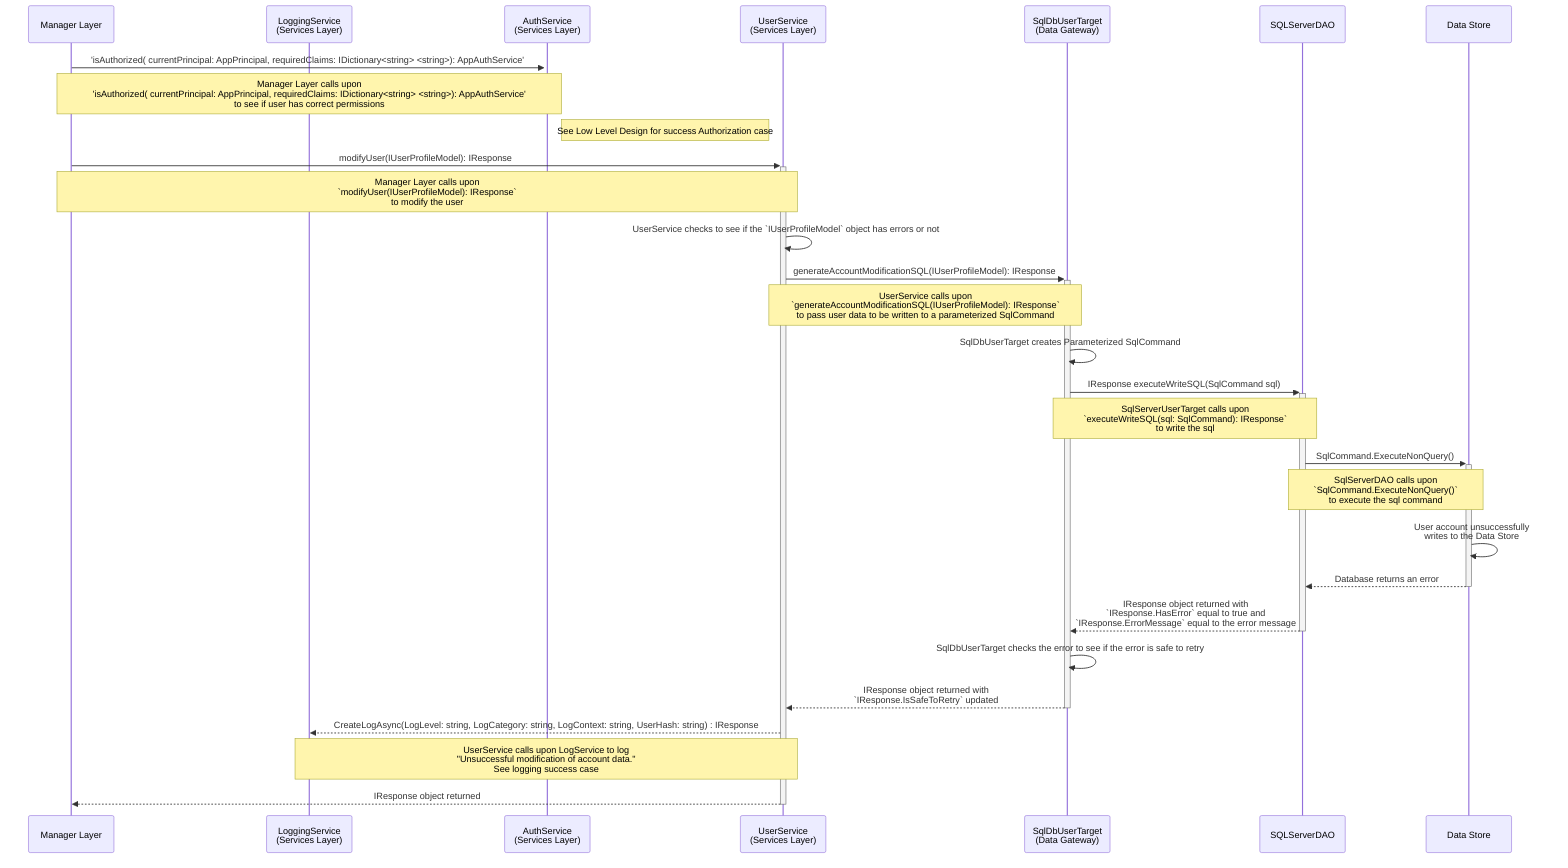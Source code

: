 sequenceDiagram

    # MethodName(varaibleName : dataType) : ReturnType

    participant ml as Manager Layer
    participant ls as LoggingService<br>(Services Layer)
    participant as as AuthService<br>(Services Layer)
    participant uc as UserService<br>(Services Layer)
    participant dg as SqlDbUserTarget<br>(Data Gateway)
    participant da as SQLServerDAO
    participant ds as Data Store

    ml->>+as: 'isAuthorized( currentPrincipal: AppPrincipal, requiredClaims: IDictionary<string> <string>): AppAuthService'
        Note over ml,as: Manager Layer calls upon<br>'isAuthorized( currentPrincipal: AppPrincipal, requiredClaims: IDictionary<string> <string>): AppAuthService'<br>to see if user has correct permissions
        Note right of as: See Low Level Design for success Authorization case

    ml->>+uc: modifyUser(IUserProfileModel): IResponse 
        Note over ml,uc: Manager Layer calls upon<br>`modifyUser(IUserProfileModel): IResponse`<br>to modify the user

    # UserService should check/ validate data passed through
    uc->>uc: UserService checks to see if the `IUserProfileModel` object has errors or not

    # Modify the user
     uc->>+dg: generateAccountModificationSQL(IUserProfileModel): IResponse
     Note over uc,dg: UserService calls upon<br>`generateAccountModificationSQL(IUserProfileModel): IResponse`<br>to pass user data to be written to a parameterized SqlCommand

    dg->>dg: SqlDbUserTarget creates Parameterized SqlCommand

    dg->>+da: IResponse executeWriteSQL(SqlCommand sql)
    Note over dg,da: SqlServerUserTarget calls upon<br>`executeWriteSQL(sql: SqlCommand): IResponse`<br>to write the sql

    da->>+ds: SqlCommand.ExecuteNonQuery()
    Note over da,ds: SqlServerDAO calls upon<br>`SqlCommand.ExecuteNonQuery()`<br>to execute the sql command

    # Data Store Fails to be connected to // Data is down
    ds->>ds: User account unsuccessfully<br>writes to the Data Store

    ds-->>-da: Database returns an error

    da-->>-dg: IResponse object returned with<br>`IResponse.HasError` equal to true and<br>`IResponse.ErrorMessage` equal to the error message 

    dg->>dg: SqlDbUserTarget checks the error to see if the error is safe to retry

    dg-->>-uc: IResponse object returned with<br>`IResponse.IsSafeToRetry` updated

    uc-->>ls: CreateLogAsync(LogLevel: string, LogCategory: string, LogContext: string, UserHash: string) : IResponse
        Note over uc,ls: UserService calls upon LogService to log<br>"Unsuccessful modification of account data."<br>See logging success case

    uc-->>-ml: IResponse object returned